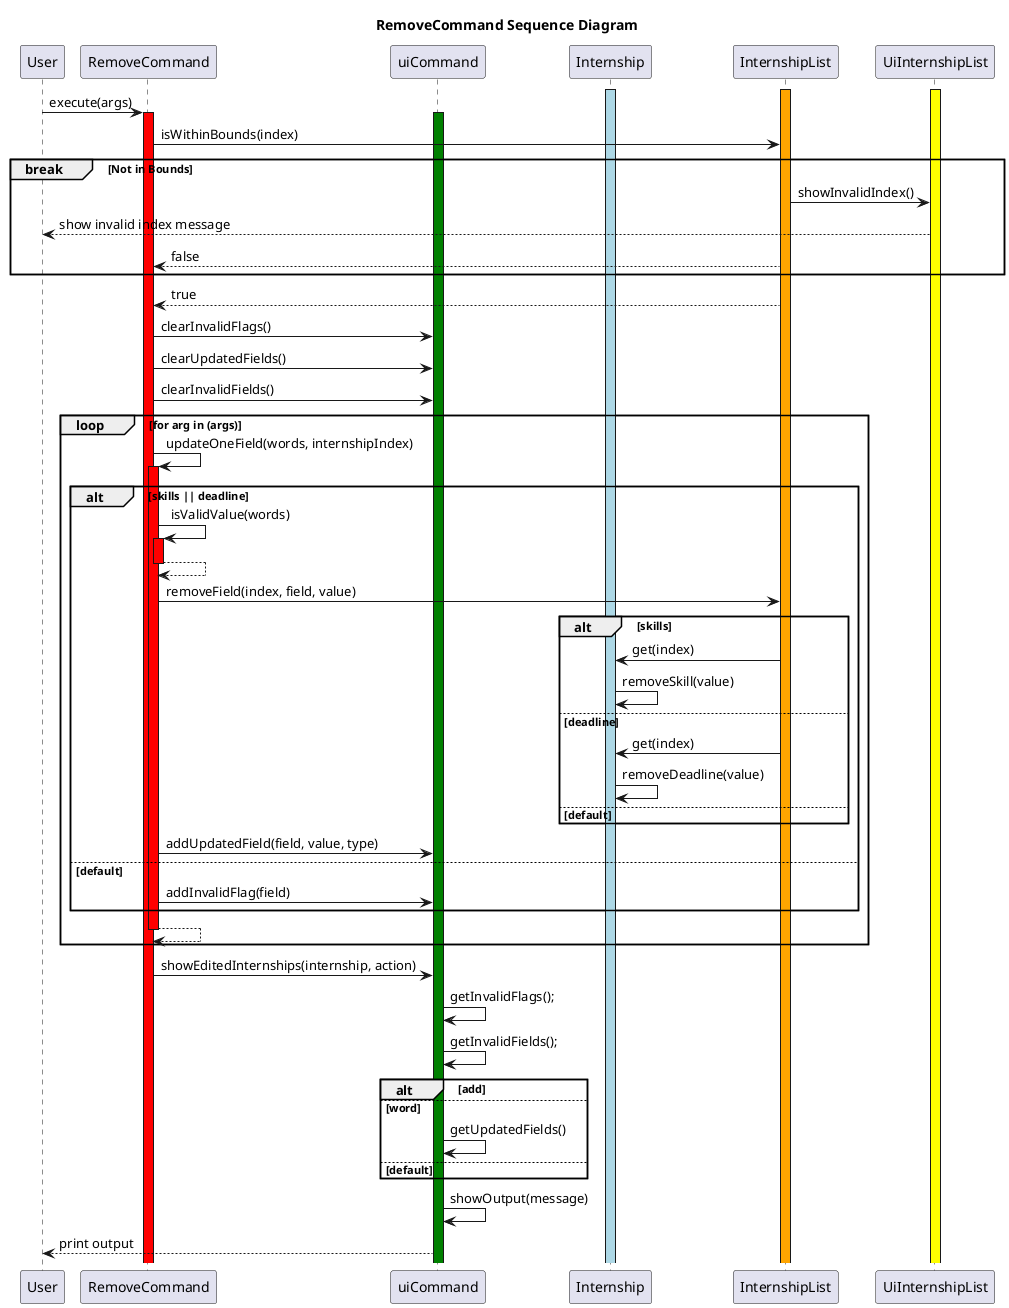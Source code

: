 @startuml
title RemoveCommand Sequence Diagram

participant User
participant RemoveCommand
participant uiCommand
participant Internship
participant InternshipList
participant UiInternshipList

activate InternshipList #orange
activate UiInternshipList #yellow
activate Internship #lightblue

User -> RemoveCommand:execute(args)
activate RemoveCommand #red
activate uiCommand #green

RemoveCommand -> InternshipList:isWithinBounds(index)
break Not in Bounds
    InternshipList -> UiInternshipList:showInvalidIndex()
    UiInternshipList --> User:show invalid index message
    InternshipList --> RemoveCommand: false
end

InternshipList --> RemoveCommand: true

RemoveCommand -> uiCommand:clearInvalidFlags()
RemoveCommand -> uiCommand:clearUpdatedFields()
RemoveCommand -> uiCommand:clearInvalidFields()

loop for arg in (args)
    RemoveCommand -> RemoveCommand:updateOneField(words, internshipIndex)
    activate RemoveCommand #red
    alt skills || deadline
        RemoveCommand -> RemoveCommand:isValidValue(words)
        activate RemoveCommand #red
        RemoveCommand --> RemoveCommand
        deactivate RemoveCommand

        RemoveCommand -> InternshipList:removeField(index, field, value)
        alt skills
            InternshipList -> Internship:get(index)
            Internship -> Internship:removeSkill(value)
        else deadline
            InternshipList -> Internship:get(index)
            Internship -> Internship:removeDeadline(value)
        else default
        end

        RemoveCommand -> uiCommand:addUpdatedField(field, value, type)

    else default
        RemoveCommand -> uiCommand:addInvalidFlag(field)
    end

    RemoveCommand --> RemoveCommand
    deactivate RemoveCommand
end

RemoveCommand -> uiCommand:showEditedInternships(internship, action)

uiCommand -> uiCommand:getInvalidFlags();
uiCommand -> uiCommand:getInvalidFields();

alt add

else word
 uiCommand -> uiCommand:getUpdatedFields()

else default

end

uiCommand -> uiCommand:showOutput(message)
uiCommand --> User:print output

@enduml
